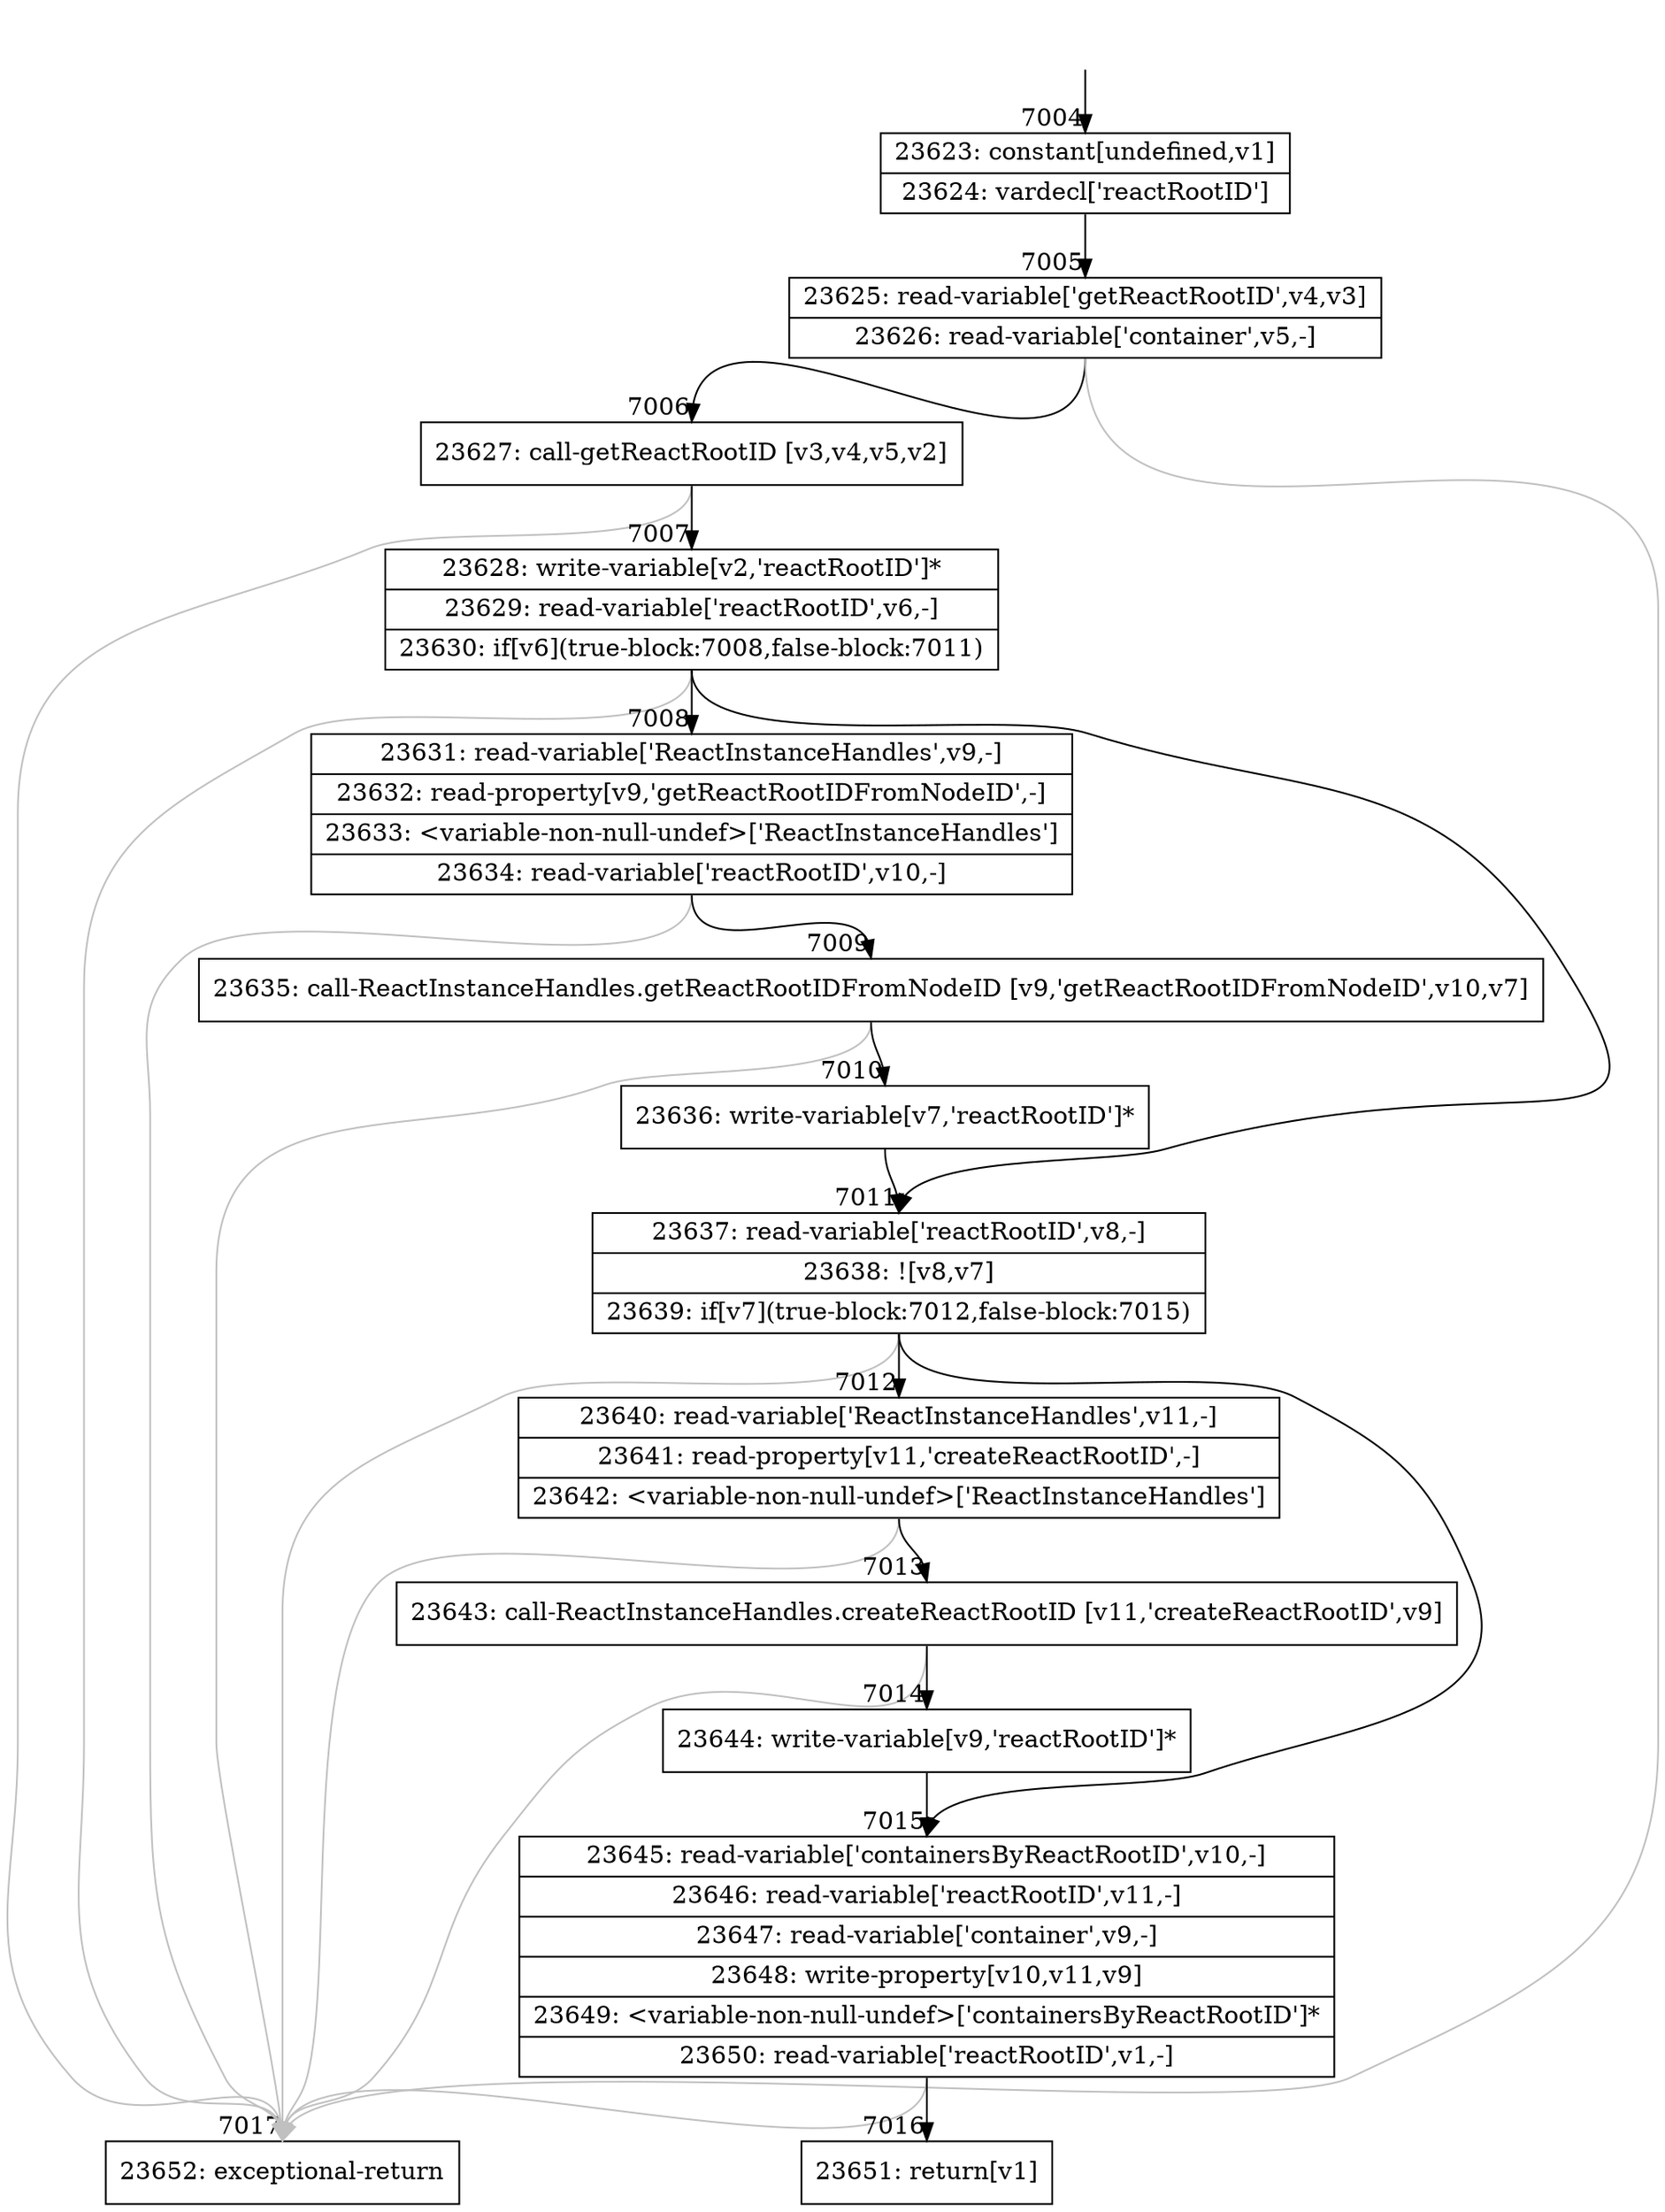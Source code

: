 digraph {
rankdir="TD"
BB_entry488[shape=none,label=""];
BB_entry488 -> BB7004 [tailport=s, headport=n, headlabel="    7004"]
BB7004 [shape=record label="{23623: constant[undefined,v1]|23624: vardecl['reactRootID']}" ] 
BB7004 -> BB7005 [tailport=s, headport=n, headlabel="      7005"]
BB7005 [shape=record label="{23625: read-variable['getReactRootID',v4,v3]|23626: read-variable['container',v5,-]}" ] 
BB7005 -> BB7006 [tailport=s, headport=n, headlabel="      7006"]
BB7005 -> BB7017 [tailport=s, headport=n, color=gray, headlabel="      7017"]
BB7006 [shape=record label="{23627: call-getReactRootID [v3,v4,v5,v2]}" ] 
BB7006 -> BB7007 [tailport=s, headport=n, headlabel="      7007"]
BB7006 -> BB7017 [tailport=s, headport=n, color=gray]
BB7007 [shape=record label="{23628: write-variable[v2,'reactRootID']*|23629: read-variable['reactRootID',v6,-]|23630: if[v6](true-block:7008,false-block:7011)}" ] 
BB7007 -> BB7008 [tailport=s, headport=n, headlabel="      7008"]
BB7007 -> BB7011 [tailport=s, headport=n, headlabel="      7011"]
BB7007 -> BB7017 [tailport=s, headport=n, color=gray]
BB7008 [shape=record label="{23631: read-variable['ReactInstanceHandles',v9,-]|23632: read-property[v9,'getReactRootIDFromNodeID',-]|23633: \<variable-non-null-undef\>['ReactInstanceHandles']|23634: read-variable['reactRootID',v10,-]}" ] 
BB7008 -> BB7009 [tailport=s, headport=n, headlabel="      7009"]
BB7008 -> BB7017 [tailport=s, headport=n, color=gray]
BB7009 [shape=record label="{23635: call-ReactInstanceHandles.getReactRootIDFromNodeID [v9,'getReactRootIDFromNodeID',v10,v7]}" ] 
BB7009 -> BB7010 [tailport=s, headport=n, headlabel="      7010"]
BB7009 -> BB7017 [tailport=s, headport=n, color=gray]
BB7010 [shape=record label="{23636: write-variable[v7,'reactRootID']*}" ] 
BB7010 -> BB7011 [tailport=s, headport=n]
BB7011 [shape=record label="{23637: read-variable['reactRootID',v8,-]|23638: ![v8,v7]|23639: if[v7](true-block:7012,false-block:7015)}" ] 
BB7011 -> BB7012 [tailport=s, headport=n, headlabel="      7012"]
BB7011 -> BB7015 [tailport=s, headport=n, headlabel="      7015"]
BB7011 -> BB7017 [tailport=s, headport=n, color=gray]
BB7012 [shape=record label="{23640: read-variable['ReactInstanceHandles',v11,-]|23641: read-property[v11,'createReactRootID',-]|23642: \<variable-non-null-undef\>['ReactInstanceHandles']}" ] 
BB7012 -> BB7013 [tailport=s, headport=n, headlabel="      7013"]
BB7012 -> BB7017 [tailport=s, headport=n, color=gray]
BB7013 [shape=record label="{23643: call-ReactInstanceHandles.createReactRootID [v11,'createReactRootID',v9]}" ] 
BB7013 -> BB7014 [tailport=s, headport=n, headlabel="      7014"]
BB7013 -> BB7017 [tailport=s, headport=n, color=gray]
BB7014 [shape=record label="{23644: write-variable[v9,'reactRootID']*}" ] 
BB7014 -> BB7015 [tailport=s, headport=n]
BB7015 [shape=record label="{23645: read-variable['containersByReactRootID',v10,-]|23646: read-variable['reactRootID',v11,-]|23647: read-variable['container',v9,-]|23648: write-property[v10,v11,v9]|23649: \<variable-non-null-undef\>['containersByReactRootID']*|23650: read-variable['reactRootID',v1,-]}" ] 
BB7015 -> BB7016 [tailport=s, headport=n, headlabel="      7016"]
BB7015 -> BB7017 [tailport=s, headport=n, color=gray]
BB7016 [shape=record label="{23651: return[v1]}" ] 
BB7017 [shape=record label="{23652: exceptional-return}" ] 
//#$~ 12310
}
